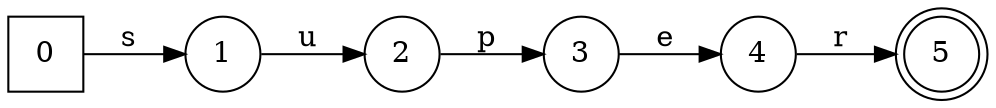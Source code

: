 digraph Generadosuper {
rankdir=LR;
0 [ shape=square]
1 [ shape=circle]
2 [ shape=circle]
3 [ shape=circle]
4 [ shape=circle]
5 [ shape=doublecircle]
0->1[label="s "]
1->2[label="u "]
2->3[label="p "]
3->4[label="e "]
4->5[label="r "]
}
